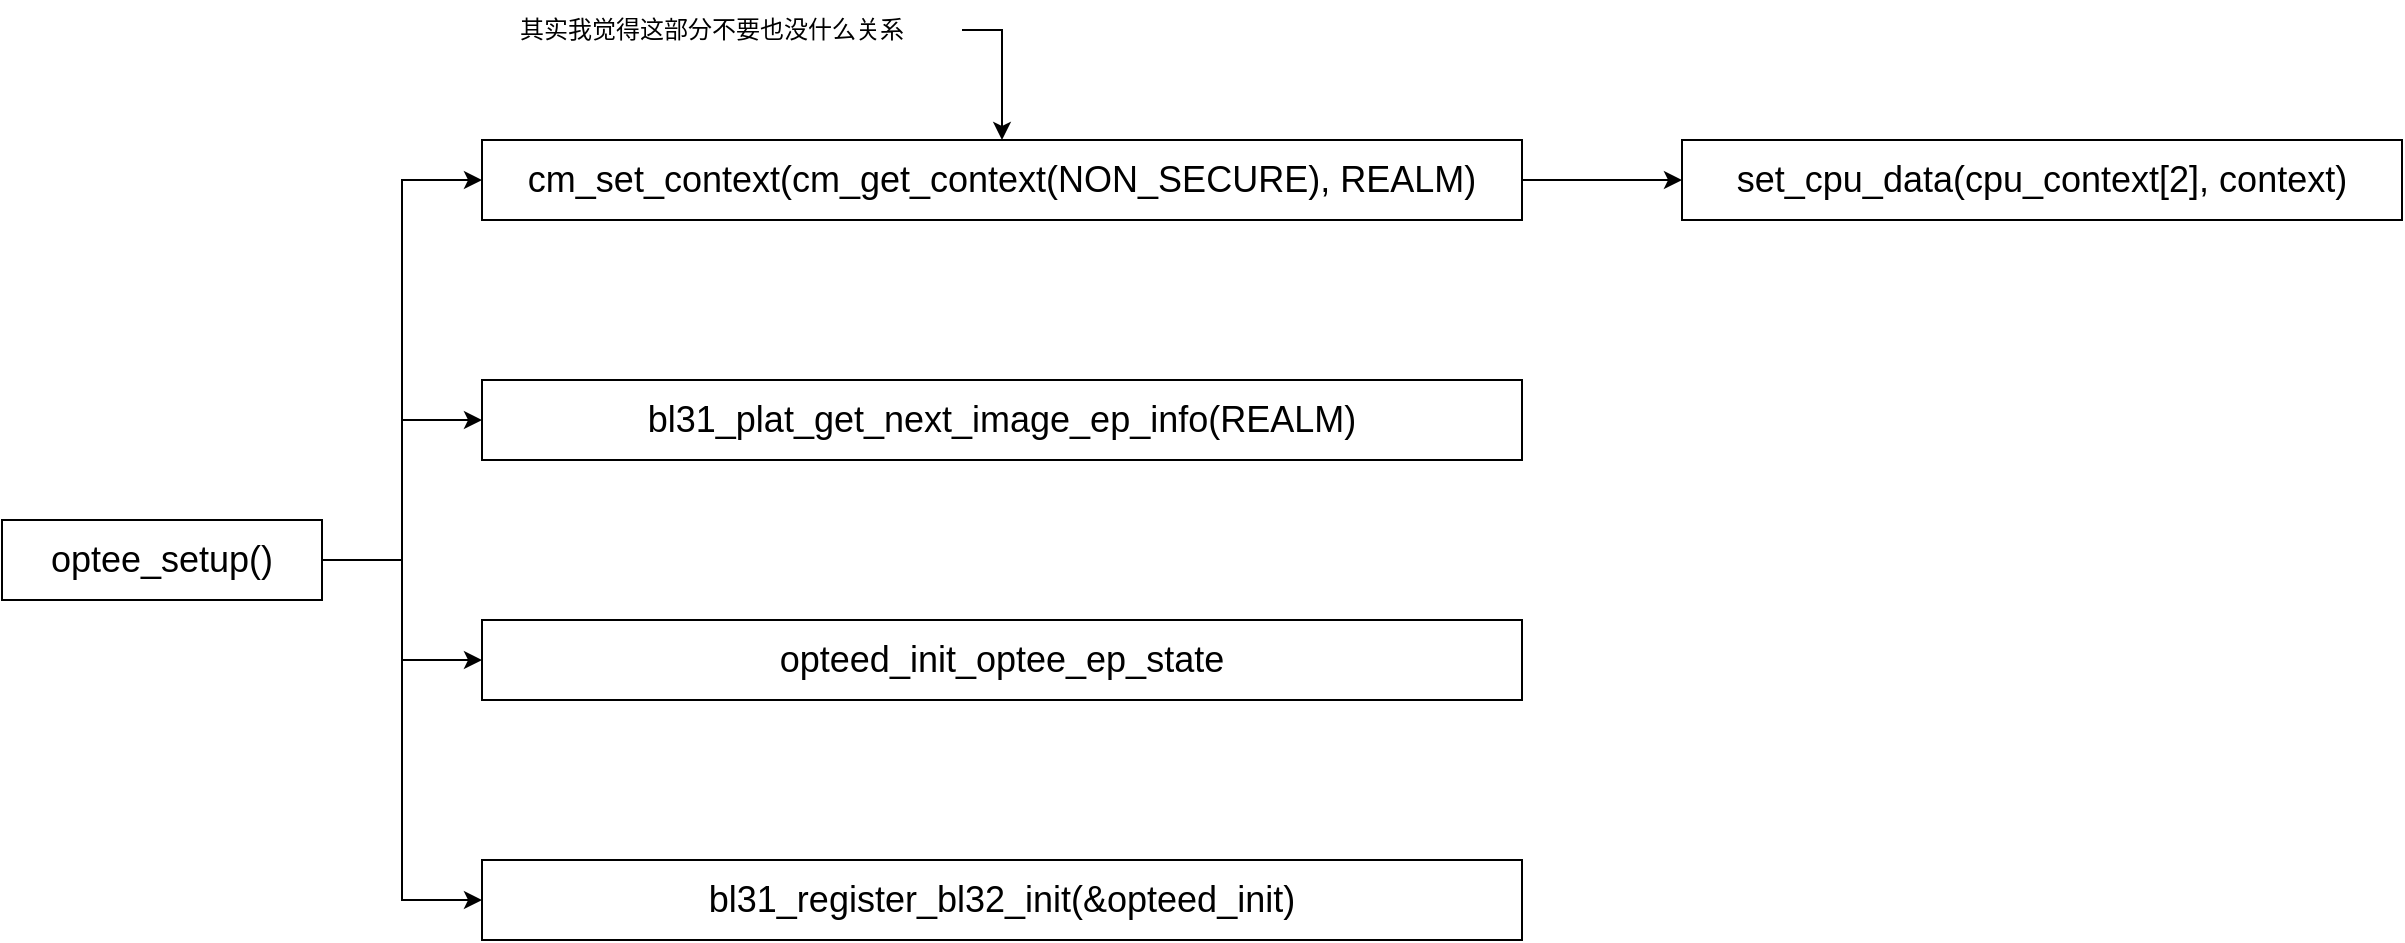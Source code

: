 <mxfile version="21.0.2" type="github">
  <diagram name="第 1 页" id="yn682Bc3vULyYWUelcPQ">
    <mxGraphModel dx="1411" dy="854" grid="1" gridSize="10" guides="1" tooltips="1" connect="1" arrows="1" fold="1" page="1" pageScale="1" pageWidth="2339" pageHeight="3300" math="0" shadow="0">
      <root>
        <mxCell id="0" />
        <mxCell id="1" parent="0" />
        <mxCell id="uO_o5AgnxEnByf0xcIqo-3" style="edgeStyle=orthogonalEdgeStyle;rounded=0;orthogonalLoop=1;jettySize=auto;html=1;exitX=1;exitY=0.5;exitDx=0;exitDy=0;entryX=0;entryY=0.5;entryDx=0;entryDy=0;" edge="1" parent="1" source="uO_o5AgnxEnByf0xcIqo-1" target="uO_o5AgnxEnByf0xcIqo-2">
          <mxGeometry relative="1" as="geometry" />
        </mxCell>
        <mxCell id="uO_o5AgnxEnByf0xcIqo-8" style="edgeStyle=orthogonalEdgeStyle;rounded=0;orthogonalLoop=1;jettySize=auto;html=1;exitX=1;exitY=0.5;exitDx=0;exitDy=0;entryX=0;entryY=0.5;entryDx=0;entryDy=0;" edge="1" parent="1" source="uO_o5AgnxEnByf0xcIqo-1" target="uO_o5AgnxEnByf0xcIqo-7">
          <mxGeometry relative="1" as="geometry" />
        </mxCell>
        <mxCell id="uO_o5AgnxEnByf0xcIqo-10" style="edgeStyle=orthogonalEdgeStyle;rounded=0;orthogonalLoop=1;jettySize=auto;html=1;exitX=1;exitY=0.5;exitDx=0;exitDy=0;entryX=0;entryY=0.5;entryDx=0;entryDy=0;" edge="1" parent="1" source="uO_o5AgnxEnByf0xcIqo-1" target="uO_o5AgnxEnByf0xcIqo-9">
          <mxGeometry relative="1" as="geometry" />
        </mxCell>
        <mxCell id="uO_o5AgnxEnByf0xcIqo-12" style="edgeStyle=orthogonalEdgeStyle;rounded=0;orthogonalLoop=1;jettySize=auto;html=1;exitX=1;exitY=0.5;exitDx=0;exitDy=0;entryX=0;entryY=0.5;entryDx=0;entryDy=0;" edge="1" parent="1" source="uO_o5AgnxEnByf0xcIqo-1" target="uO_o5AgnxEnByf0xcIqo-11">
          <mxGeometry relative="1" as="geometry" />
        </mxCell>
        <mxCell id="uO_o5AgnxEnByf0xcIqo-1" value="&lt;font style=&quot;font-size: 18px;&quot;&gt;optee_setup()&lt;/font&gt;" style="rounded=0;whiteSpace=wrap;html=1;" vertex="1" parent="1">
          <mxGeometry x="320" y="390" width="160" height="40" as="geometry" />
        </mxCell>
        <mxCell id="uO_o5AgnxEnByf0xcIqo-6" style="edgeStyle=orthogonalEdgeStyle;rounded=0;orthogonalLoop=1;jettySize=auto;html=1;exitX=1;exitY=0.5;exitDx=0;exitDy=0;entryX=0;entryY=0.5;entryDx=0;entryDy=0;" edge="1" parent="1" source="uO_o5AgnxEnByf0xcIqo-2" target="uO_o5AgnxEnByf0xcIqo-5">
          <mxGeometry relative="1" as="geometry" />
        </mxCell>
        <mxCell id="uO_o5AgnxEnByf0xcIqo-2" value="&lt;font style=&quot;font-size: 18px;&quot;&gt;cm_set_context(cm_get_context(NON_SECURE), REALM)&lt;/font&gt;" style="rounded=0;whiteSpace=wrap;html=1;" vertex="1" parent="1">
          <mxGeometry x="560" y="200" width="520" height="40" as="geometry" />
        </mxCell>
        <mxCell id="uO_o5AgnxEnByf0xcIqo-5" value="&lt;font style=&quot;font-size: 18px;&quot;&gt;set_cpu_data(cpu_context[2], context)&lt;/font&gt;" style="rounded=0;whiteSpace=wrap;html=1;" vertex="1" parent="1">
          <mxGeometry x="1160" y="200" width="360" height="40" as="geometry" />
        </mxCell>
        <mxCell id="uO_o5AgnxEnByf0xcIqo-7" value="&lt;font style=&quot;font-size: 18px;&quot;&gt;bl31_plat_get_next_image_ep_info(REALM)&lt;/font&gt;" style="rounded=0;whiteSpace=wrap;html=1;" vertex="1" parent="1">
          <mxGeometry x="560" y="320" width="520" height="40" as="geometry" />
        </mxCell>
        <mxCell id="uO_o5AgnxEnByf0xcIqo-9" value="&lt;font style=&quot;font-size: 18px;&quot;&gt;opteed_init_optee_ep_state&lt;/font&gt;" style="rounded=0;whiteSpace=wrap;html=1;" vertex="1" parent="1">
          <mxGeometry x="560" y="440" width="520" height="40" as="geometry" />
        </mxCell>
        <mxCell id="uO_o5AgnxEnByf0xcIqo-11" value="&lt;font style=&quot;font-size: 18px;&quot;&gt;bl31_register_bl32_init(&amp;amp;opteed_init)&lt;/font&gt;" style="rounded=0;whiteSpace=wrap;html=1;" vertex="1" parent="1">
          <mxGeometry x="560" y="560" width="520" height="40" as="geometry" />
        </mxCell>
        <mxCell id="uO_o5AgnxEnByf0xcIqo-14" style="edgeStyle=orthogonalEdgeStyle;rounded=0;orthogonalLoop=1;jettySize=auto;html=1;exitX=1;exitY=0.5;exitDx=0;exitDy=0;entryX=0.5;entryY=0;entryDx=0;entryDy=0;" edge="1" parent="1" source="uO_o5AgnxEnByf0xcIqo-13" target="uO_o5AgnxEnByf0xcIqo-2">
          <mxGeometry relative="1" as="geometry" />
        </mxCell>
        <mxCell id="uO_o5AgnxEnByf0xcIqo-13" value="其实我觉得这部分不要也没什么关系" style="text;html=1;strokeColor=none;fillColor=none;align=center;verticalAlign=middle;whiteSpace=wrap;rounded=0;" vertex="1" parent="1">
          <mxGeometry x="550" y="130" width="250" height="30" as="geometry" />
        </mxCell>
      </root>
    </mxGraphModel>
  </diagram>
</mxfile>
